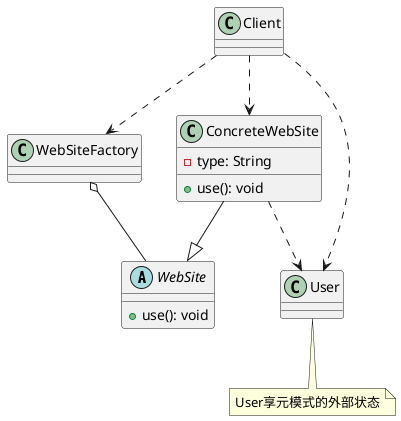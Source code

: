 @startuml
abstract class WebSite{
+ use(): void
}
class ConcreteWebSite{
- type: String
+ use(): void
}
ConcreteWebSite --|> WebSite

class WebSiteFactory
WebSiteFactory o-- WebSite

class User
class Client

note "User享元模式的外部状态" as no

Client ..> WebSiteFactory
Client ..> ConcreteWebSite
Client ..> User
ConcreteWebSite ..> User

User .. no
@enduml